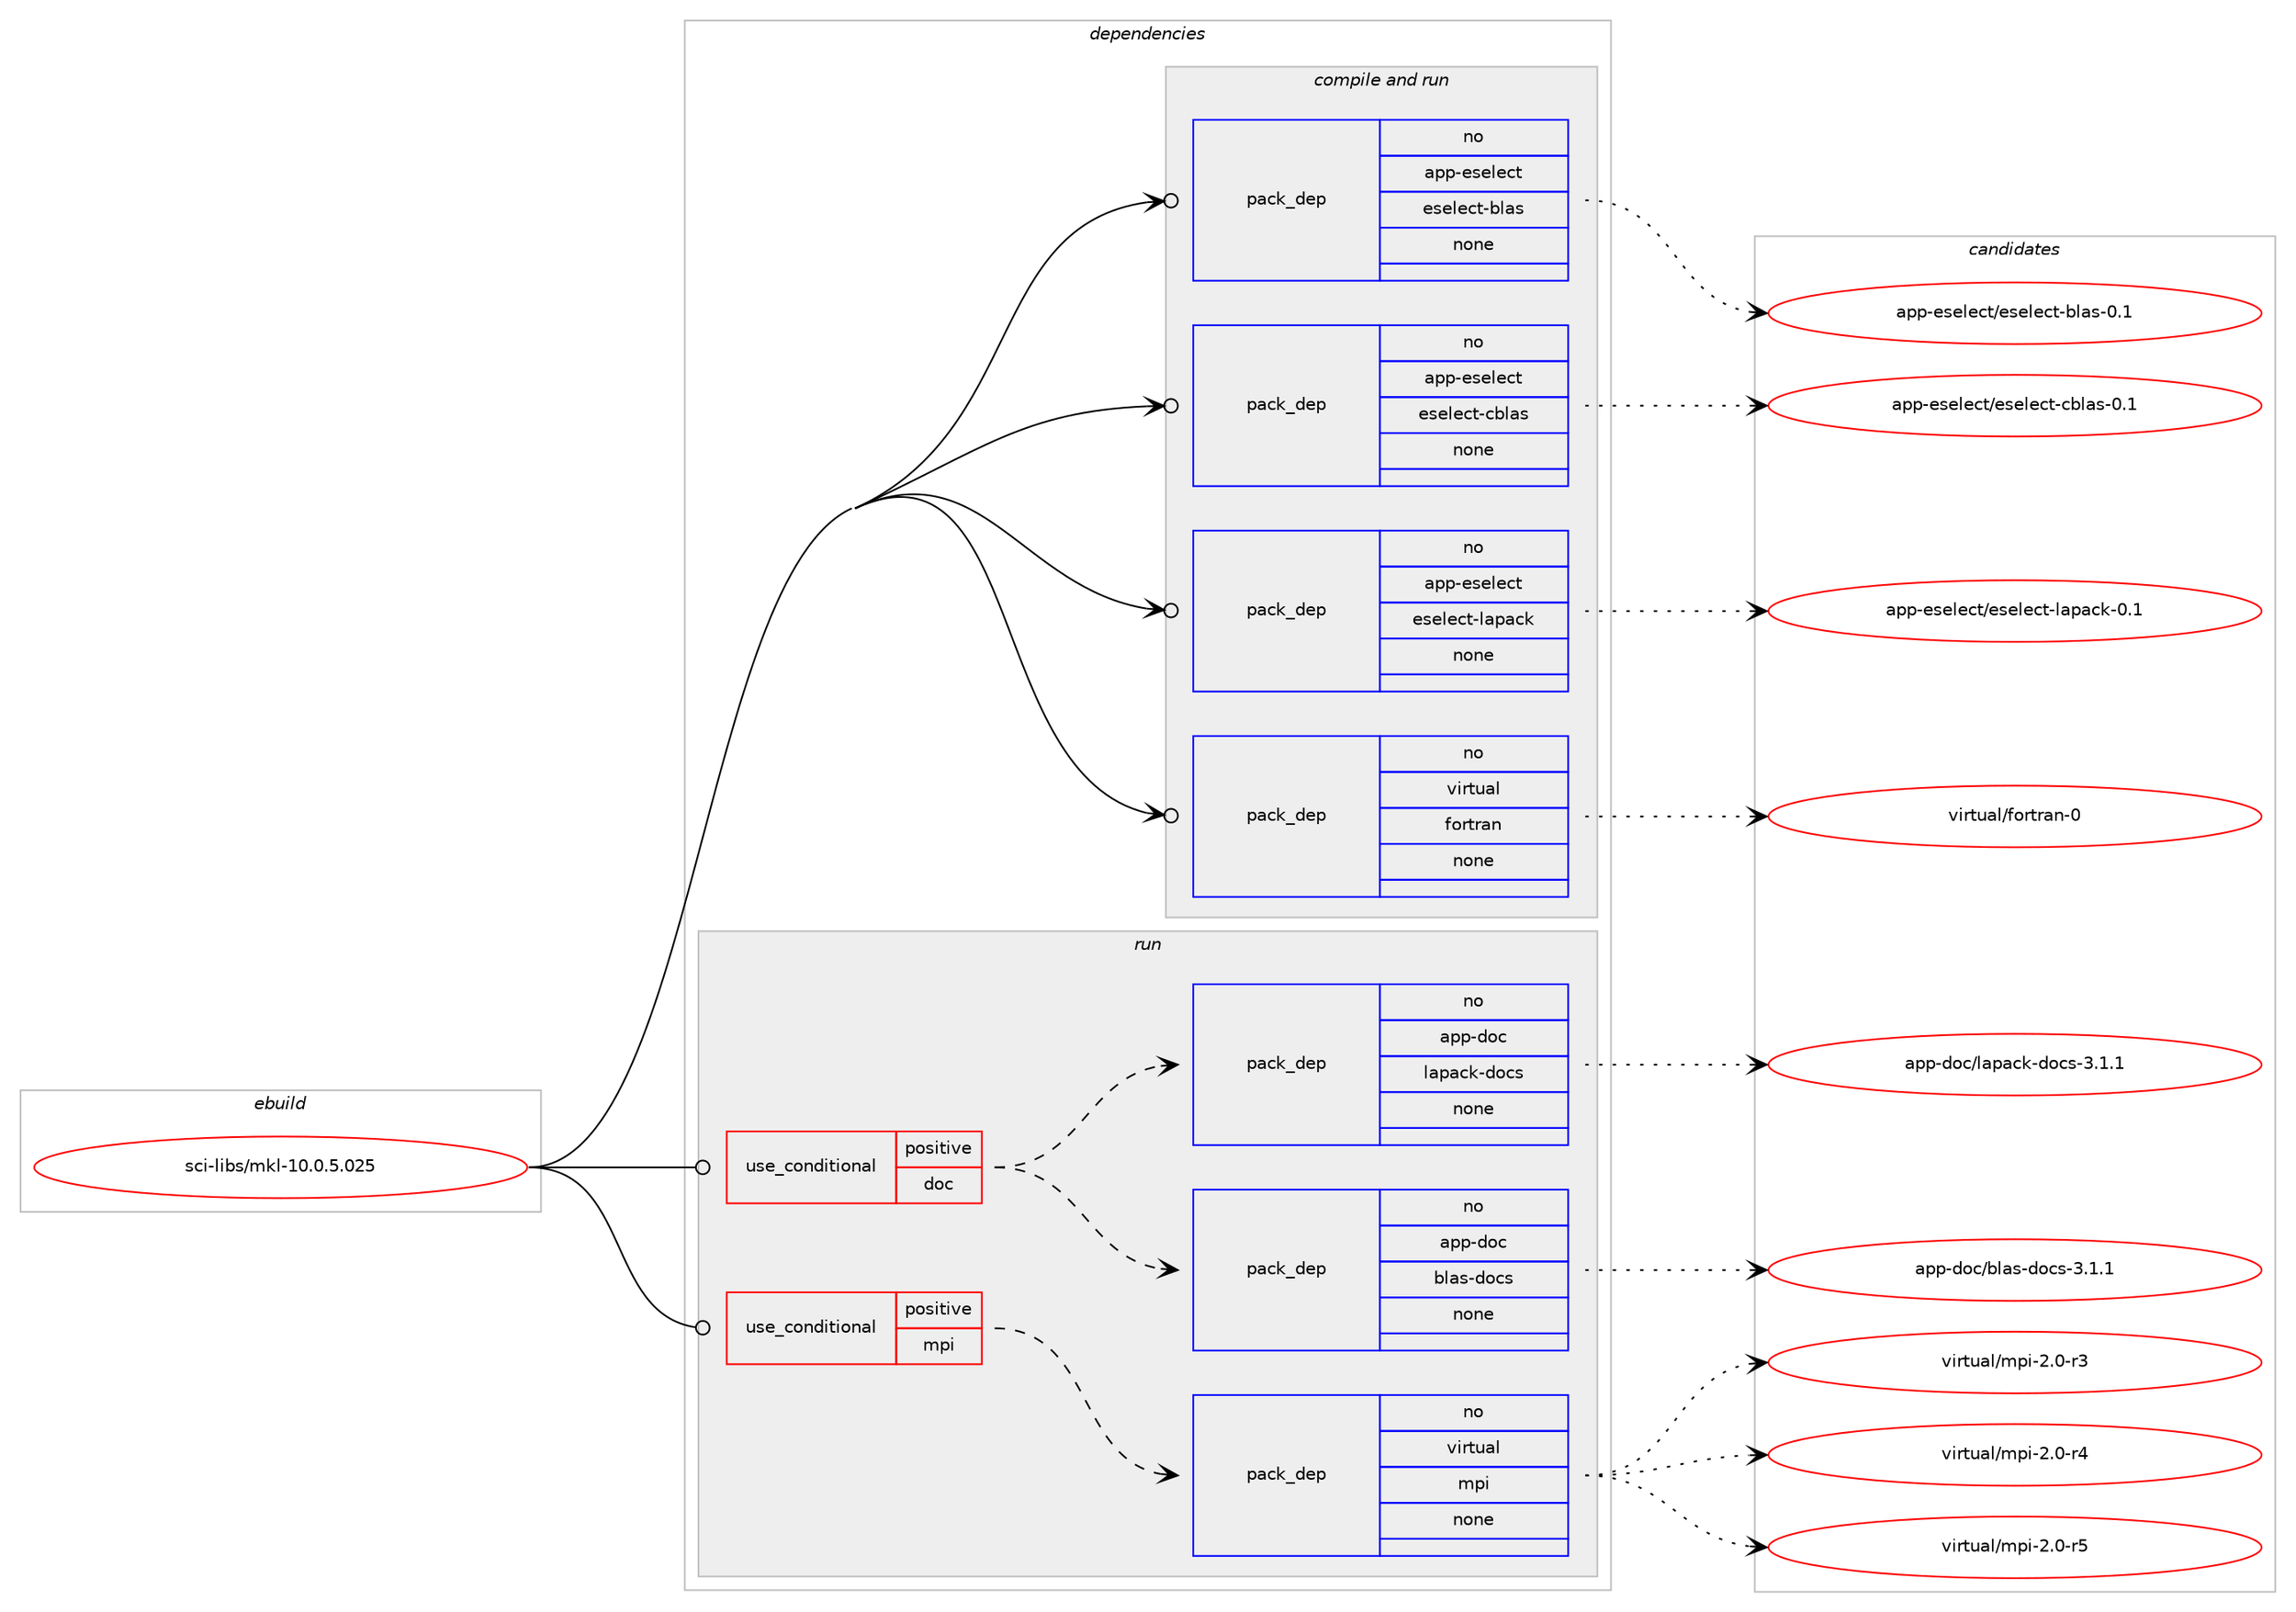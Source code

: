 digraph prolog {

# *************
# Graph options
# *************

newrank=true;
concentrate=true;
compound=true;
graph [rankdir=LR,fontname=Helvetica,fontsize=10,ranksep=1.5];#, ranksep=2.5, nodesep=0.2];
edge  [arrowhead=vee];
node  [fontname=Helvetica,fontsize=10];

# **********
# The ebuild
# **********

subgraph cluster_leftcol {
color=gray;
rank=same;
label=<<i>ebuild</i>>;
id [label="sci-libs/mkl-10.0.5.025", color=red, width=4, href="../sci-libs/mkl-10.0.5.025.svg"];
}

# ****************
# The dependencies
# ****************

subgraph cluster_midcol {
color=gray;
label=<<i>dependencies</i>>;
subgraph cluster_compile {
fillcolor="#eeeeee";
style=filled;
label=<<i>compile</i>>;
}
subgraph cluster_compileandrun {
fillcolor="#eeeeee";
style=filled;
label=<<i>compile and run</i>>;
subgraph pack1213518 {
dependency1695145 [label=<<TABLE BORDER="0" CELLBORDER="1" CELLSPACING="0" CELLPADDING="4" WIDTH="220"><TR><TD ROWSPAN="6" CELLPADDING="30">pack_dep</TD></TR><TR><TD WIDTH="110">no</TD></TR><TR><TD>app-eselect</TD></TR><TR><TD>eselect-blas</TD></TR><TR><TD>none</TD></TR><TR><TD></TD></TR></TABLE>>, shape=none, color=blue];
}
id:e -> dependency1695145:w [weight=20,style="solid",arrowhead="odotvee"];
subgraph pack1213519 {
dependency1695146 [label=<<TABLE BORDER="0" CELLBORDER="1" CELLSPACING="0" CELLPADDING="4" WIDTH="220"><TR><TD ROWSPAN="6" CELLPADDING="30">pack_dep</TD></TR><TR><TD WIDTH="110">no</TD></TR><TR><TD>app-eselect</TD></TR><TR><TD>eselect-cblas</TD></TR><TR><TD>none</TD></TR><TR><TD></TD></TR></TABLE>>, shape=none, color=blue];
}
id:e -> dependency1695146:w [weight=20,style="solid",arrowhead="odotvee"];
subgraph pack1213520 {
dependency1695147 [label=<<TABLE BORDER="0" CELLBORDER="1" CELLSPACING="0" CELLPADDING="4" WIDTH="220"><TR><TD ROWSPAN="6" CELLPADDING="30">pack_dep</TD></TR><TR><TD WIDTH="110">no</TD></TR><TR><TD>app-eselect</TD></TR><TR><TD>eselect-lapack</TD></TR><TR><TD>none</TD></TR><TR><TD></TD></TR></TABLE>>, shape=none, color=blue];
}
id:e -> dependency1695147:w [weight=20,style="solid",arrowhead="odotvee"];
subgraph pack1213521 {
dependency1695148 [label=<<TABLE BORDER="0" CELLBORDER="1" CELLSPACING="0" CELLPADDING="4" WIDTH="220"><TR><TD ROWSPAN="6" CELLPADDING="30">pack_dep</TD></TR><TR><TD WIDTH="110">no</TD></TR><TR><TD>virtual</TD></TR><TR><TD>fortran</TD></TR><TR><TD>none</TD></TR><TR><TD></TD></TR></TABLE>>, shape=none, color=blue];
}
id:e -> dependency1695148:w [weight=20,style="solid",arrowhead="odotvee"];
}
subgraph cluster_run {
fillcolor="#eeeeee";
style=filled;
label=<<i>run</i>>;
subgraph cond453830 {
dependency1695149 [label=<<TABLE BORDER="0" CELLBORDER="1" CELLSPACING="0" CELLPADDING="4"><TR><TD ROWSPAN="3" CELLPADDING="10">use_conditional</TD></TR><TR><TD>positive</TD></TR><TR><TD>doc</TD></TR></TABLE>>, shape=none, color=red];
subgraph pack1213522 {
dependency1695150 [label=<<TABLE BORDER="0" CELLBORDER="1" CELLSPACING="0" CELLPADDING="4" WIDTH="220"><TR><TD ROWSPAN="6" CELLPADDING="30">pack_dep</TD></TR><TR><TD WIDTH="110">no</TD></TR><TR><TD>app-doc</TD></TR><TR><TD>blas-docs</TD></TR><TR><TD>none</TD></TR><TR><TD></TD></TR></TABLE>>, shape=none, color=blue];
}
dependency1695149:e -> dependency1695150:w [weight=20,style="dashed",arrowhead="vee"];
subgraph pack1213523 {
dependency1695151 [label=<<TABLE BORDER="0" CELLBORDER="1" CELLSPACING="0" CELLPADDING="4" WIDTH="220"><TR><TD ROWSPAN="6" CELLPADDING="30">pack_dep</TD></TR><TR><TD WIDTH="110">no</TD></TR><TR><TD>app-doc</TD></TR><TR><TD>lapack-docs</TD></TR><TR><TD>none</TD></TR><TR><TD></TD></TR></TABLE>>, shape=none, color=blue];
}
dependency1695149:e -> dependency1695151:w [weight=20,style="dashed",arrowhead="vee"];
}
id:e -> dependency1695149:w [weight=20,style="solid",arrowhead="odot"];
subgraph cond453831 {
dependency1695152 [label=<<TABLE BORDER="0" CELLBORDER="1" CELLSPACING="0" CELLPADDING="4"><TR><TD ROWSPAN="3" CELLPADDING="10">use_conditional</TD></TR><TR><TD>positive</TD></TR><TR><TD>mpi</TD></TR></TABLE>>, shape=none, color=red];
subgraph pack1213524 {
dependency1695153 [label=<<TABLE BORDER="0" CELLBORDER="1" CELLSPACING="0" CELLPADDING="4" WIDTH="220"><TR><TD ROWSPAN="6" CELLPADDING="30">pack_dep</TD></TR><TR><TD WIDTH="110">no</TD></TR><TR><TD>virtual</TD></TR><TR><TD>mpi</TD></TR><TR><TD>none</TD></TR><TR><TD></TD></TR></TABLE>>, shape=none, color=blue];
}
dependency1695152:e -> dependency1695153:w [weight=20,style="dashed",arrowhead="vee"];
}
id:e -> dependency1695152:w [weight=20,style="solid",arrowhead="odot"];
}
}

# **************
# The candidates
# **************

subgraph cluster_choices {
rank=same;
color=gray;
label=<<i>candidates</i>>;

subgraph choice1213518 {
color=black;
nodesep=1;
choice971121124510111510110810199116471011151011081019911645981089711545484649 [label="app-eselect/eselect-blas-0.1", color=red, width=4,href="../app-eselect/eselect-blas-0.1.svg"];
dependency1695145:e -> choice971121124510111510110810199116471011151011081019911645981089711545484649:w [style=dotted,weight="100"];
}
subgraph choice1213519 {
color=black;
nodesep=1;
choice97112112451011151011081019911647101115101108101991164599981089711545484649 [label="app-eselect/eselect-cblas-0.1", color=red, width=4,href="../app-eselect/eselect-cblas-0.1.svg"];
dependency1695146:e -> choice97112112451011151011081019911647101115101108101991164599981089711545484649:w [style=dotted,weight="100"];
}
subgraph choice1213520 {
color=black;
nodesep=1;
choice97112112451011151011081019911647101115101108101991164510897112979910745484649 [label="app-eselect/eselect-lapack-0.1", color=red, width=4,href="../app-eselect/eselect-lapack-0.1.svg"];
dependency1695147:e -> choice97112112451011151011081019911647101115101108101991164510897112979910745484649:w [style=dotted,weight="100"];
}
subgraph choice1213521 {
color=black;
nodesep=1;
choice1181051141161179710847102111114116114971104548 [label="virtual/fortran-0", color=red, width=4,href="../virtual/fortran-0.svg"];
dependency1695148:e -> choice1181051141161179710847102111114116114971104548:w [style=dotted,weight="100"];
}
subgraph choice1213522 {
color=black;
nodesep=1;
choice9711211245100111994798108971154510011199115455146494649 [label="app-doc/blas-docs-3.1.1", color=red, width=4,href="../app-doc/blas-docs-3.1.1.svg"];
dependency1695150:e -> choice9711211245100111994798108971154510011199115455146494649:w [style=dotted,weight="100"];
}
subgraph choice1213523 {
color=black;
nodesep=1;
choice971121124510011199471089711297991074510011199115455146494649 [label="app-doc/lapack-docs-3.1.1", color=red, width=4,href="../app-doc/lapack-docs-3.1.1.svg"];
dependency1695151:e -> choice971121124510011199471089711297991074510011199115455146494649:w [style=dotted,weight="100"];
}
subgraph choice1213524 {
color=black;
nodesep=1;
choice1181051141161179710847109112105455046484511451 [label="virtual/mpi-2.0-r3", color=red, width=4,href="../virtual/mpi-2.0-r3.svg"];
choice1181051141161179710847109112105455046484511452 [label="virtual/mpi-2.0-r4", color=red, width=4,href="../virtual/mpi-2.0-r4.svg"];
choice1181051141161179710847109112105455046484511453 [label="virtual/mpi-2.0-r5", color=red, width=4,href="../virtual/mpi-2.0-r5.svg"];
dependency1695153:e -> choice1181051141161179710847109112105455046484511451:w [style=dotted,weight="100"];
dependency1695153:e -> choice1181051141161179710847109112105455046484511452:w [style=dotted,weight="100"];
dependency1695153:e -> choice1181051141161179710847109112105455046484511453:w [style=dotted,weight="100"];
}
}

}
